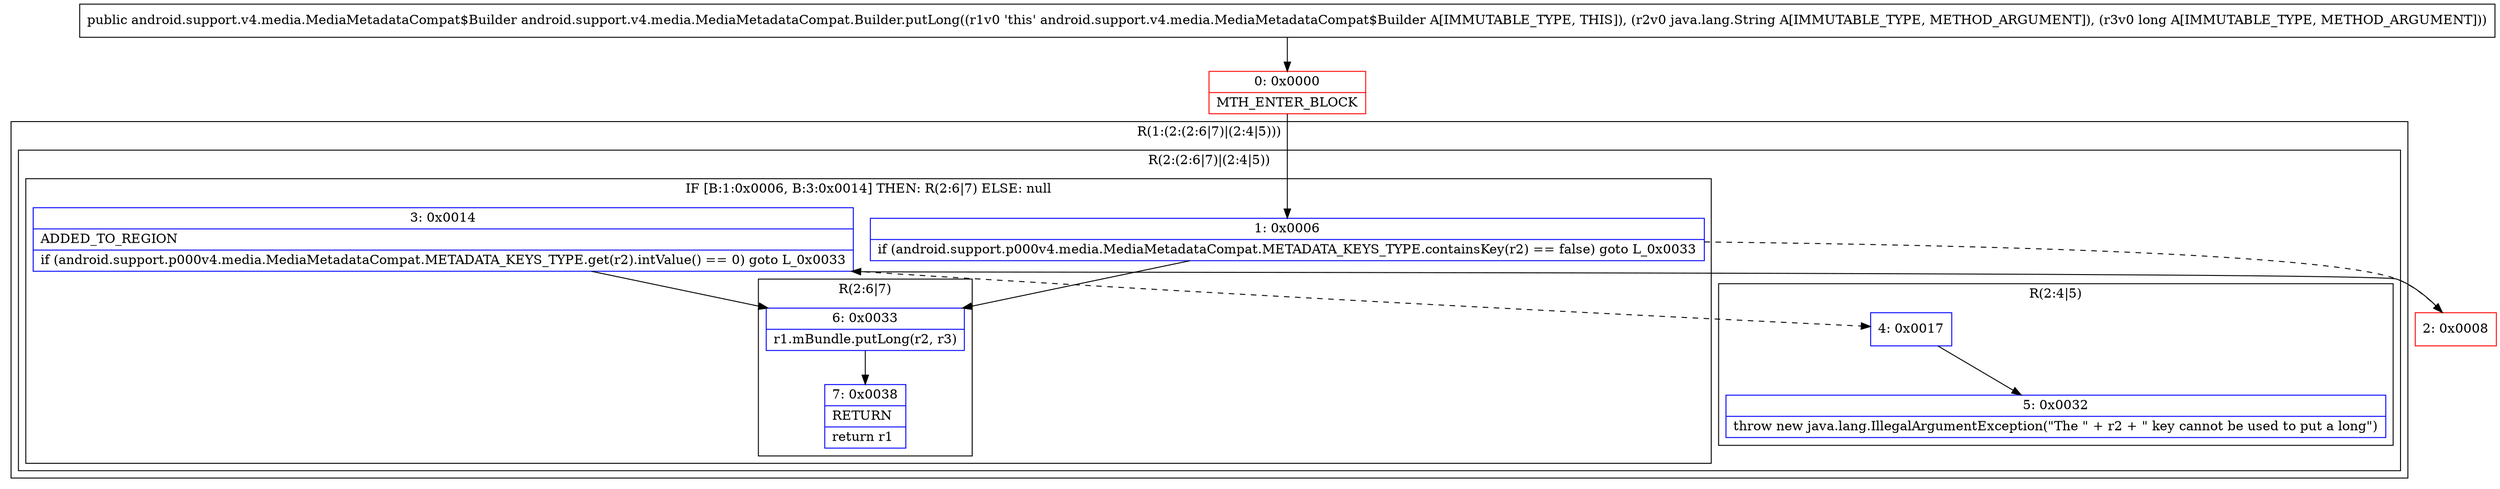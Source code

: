 digraph "CFG forandroid.support.v4.media.MediaMetadataCompat.Builder.putLong(Ljava\/lang\/String;J)Landroid\/support\/v4\/media\/MediaMetadataCompat$Builder;" {
subgraph cluster_Region_267665464 {
label = "R(1:(2:(2:6|7)|(2:4|5)))";
node [shape=record,color=blue];
subgraph cluster_Region_1701509931 {
label = "R(2:(2:6|7)|(2:4|5))";
node [shape=record,color=blue];
subgraph cluster_IfRegion_2072338930 {
label = "IF [B:1:0x0006, B:3:0x0014] THEN: R(2:6|7) ELSE: null";
node [shape=record,color=blue];
Node_1 [shape=record,label="{1\:\ 0x0006|if (android.support.p000v4.media.MediaMetadataCompat.METADATA_KEYS_TYPE.containsKey(r2) == false) goto L_0x0033\l}"];
Node_3 [shape=record,label="{3\:\ 0x0014|ADDED_TO_REGION\l|if (android.support.p000v4.media.MediaMetadataCompat.METADATA_KEYS_TYPE.get(r2).intValue() == 0) goto L_0x0033\l}"];
subgraph cluster_Region_1828914740 {
label = "R(2:6|7)";
node [shape=record,color=blue];
Node_6 [shape=record,label="{6\:\ 0x0033|r1.mBundle.putLong(r2, r3)\l}"];
Node_7 [shape=record,label="{7\:\ 0x0038|RETURN\l|return r1\l}"];
}
}
subgraph cluster_Region_1088126508 {
label = "R(2:4|5)";
node [shape=record,color=blue];
Node_4 [shape=record,label="{4\:\ 0x0017}"];
Node_5 [shape=record,label="{5\:\ 0x0032|throw new java.lang.IllegalArgumentException(\"The \" + r2 + \" key cannot be used to put a long\")\l}"];
}
}
}
Node_0 [shape=record,color=red,label="{0\:\ 0x0000|MTH_ENTER_BLOCK\l}"];
Node_2 [shape=record,color=red,label="{2\:\ 0x0008}"];
MethodNode[shape=record,label="{public android.support.v4.media.MediaMetadataCompat$Builder android.support.v4.media.MediaMetadataCompat.Builder.putLong((r1v0 'this' android.support.v4.media.MediaMetadataCompat$Builder A[IMMUTABLE_TYPE, THIS]), (r2v0 java.lang.String A[IMMUTABLE_TYPE, METHOD_ARGUMENT]), (r3v0 long A[IMMUTABLE_TYPE, METHOD_ARGUMENT])) }"];
MethodNode -> Node_0;
Node_1 -> Node_2[style=dashed];
Node_1 -> Node_6;
Node_3 -> Node_4[style=dashed];
Node_3 -> Node_6;
Node_6 -> Node_7;
Node_4 -> Node_5;
Node_0 -> Node_1;
Node_2 -> Node_3;
}

